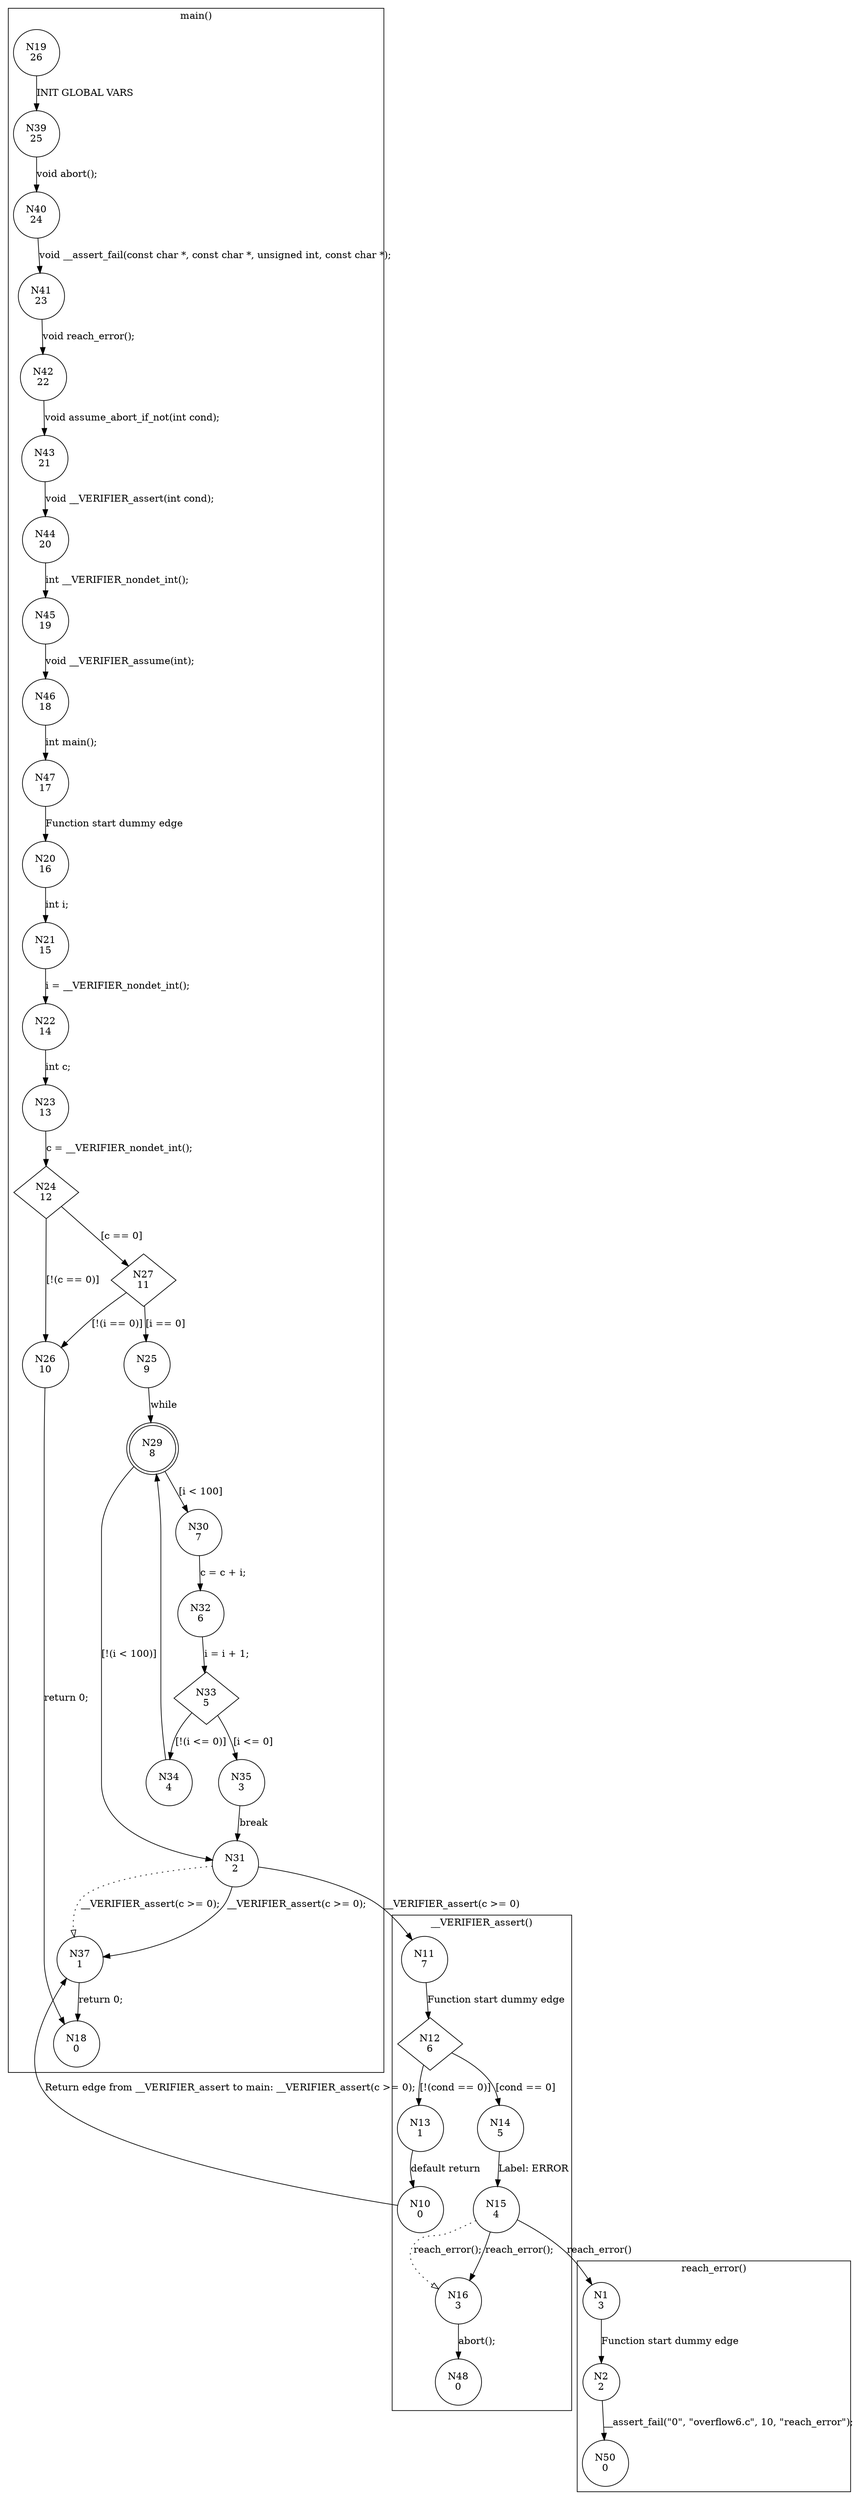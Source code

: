 digraph CFA {
19 [shape="circle" label="N19\n26"]
39 [shape="circle" label="N39\n25"]
40 [shape="circle" label="N40\n24"]
41 [shape="circle" label="N41\n23"]
42 [shape="circle" label="N42\n22"]
43 [shape="circle" label="N43\n21"]
44 [shape="circle" label="N44\n20"]
45 [shape="circle" label="N45\n19"]
46 [shape="circle" label="N46\n18"]
47 [shape="circle" label="N47\n17"]
20 [shape="circle" label="N20\n16"]
21 [shape="circle" label="N21\n15"]
22 [shape="circle" label="N22\n14"]
23 [shape="circle" label="N23\n13"]
24 [shape="diamond" label="N24\n12"]
26 [shape="circle" label="N26\n10"]
18 [shape="circle" label="N18\n0"]
27 [shape="diamond" label="N27\n11"]
25 [shape="circle" label="N25\n9"]
29 [shape="doublecircle" label="N29\n8"]
31 [shape="circle" label="N31\n2"]
11 [shape="circle" label="N11\n7"]
12 [shape="diamond" label="N12\n6"]
13 [shape="circle" label="N13\n1"]
10 [shape="circle" label="N10\n0"]
37 [shape="circle" label="N37\n1"]
14 [shape="circle" label="N14\n5"]
15 [shape="circle" label="N15\n4"]
1 [shape="circle" label="N1\n3"]
2 [shape="circle" label="N2\n2"]
50 [shape="circle" label="N50\n0"]
16 [shape="circle" label="N16\n3"]
48 [shape="circle" label="N48\n0"]
30 [shape="circle" label="N30\n7"]
32 [shape="circle" label="N32\n6"]
33 [shape="diamond" label="N33\n5"]
34 [shape="circle" label="N34\n4"]
35 [shape="circle" label="N35\n3"]
node [shape="circle"]
subgraph cluster___VERIFIER_assert {
label="__VERIFIER_assert()"
11 -> 12 [label="Function start dummy edge"]
12 -> 14 [label="[cond == 0]"]
12 -> 13 [label="[!(cond == 0)]"]
13 -> 10 [label="default return"]
14 -> 15 [label="Label: ERROR"]
15 -> 16 [label="reach_error();" style="dotted" arrowhead="empty"]
15 -> 16 [label="reach_error();"]
16 -> 48 [label="abort();"]}
subgraph cluster_assume_abort_if_not {
label="assume_abort_if_not()"
}
subgraph cluster_main {
label="main()"
19 -> 39 [label="INIT GLOBAL VARS"]
39 -> 40 [label="void abort();"]
40 -> 41 [label="void __assert_fail(const char *, const char *, unsigned int, const char *);"]
41 -> 42 [label="void reach_error();"]
42 -> 43 [label="void assume_abort_if_not(int cond);"]
43 -> 44 [label="void __VERIFIER_assert(int cond);"]
44 -> 45 [label="int __VERIFIER_nondet_int();"]
45 -> 46 [label="void __VERIFIER_assume(int);"]
46 -> 47 [label="int main();"]
47 -> 20 [label="Function start dummy edge"]
20 -> 21 [label="int i;"]
21 -> 22 [label="i = __VERIFIER_nondet_int();"]
22 -> 23 [label="int c;"]
23 -> 24 [label="c = __VERIFIER_nondet_int();"]
24 -> 27 [label="[c == 0]"]
24 -> 26 [label="[!(c == 0)]"]
26 -> 18 [label="return 0;"]
27 -> 25 [label="[i == 0]"]
27 -> 26 [label="[!(i == 0)]"]
25 -> 29 [label="while"]
29 -> 30 [label="[i < 100]"]
29 -> 31 [label="[!(i < 100)]"]
31 -> 37 [label="__VERIFIER_assert(c >= 0);" style="dotted" arrowhead="empty"]
31 -> 37 [label="__VERIFIER_assert(c >= 0);"]
37 -> 18 [label="return 0;"]
30 -> 32 [label="c = c + i;"]
32 -> 33 [label="i = i + 1;"]
33 -> 35 [label="[i <= 0]"]
33 -> 34 [label="[!(i <= 0)]"]
34 -> 29 [label=""]
35 -> 31 [label="break"]}
subgraph cluster_reach_error {
label="reach_error()"
1 -> 2 [label="Function start dummy edge"]
2 -> 50 [label="__assert_fail(\"0\", \"overflow6.c\", 10, \"reach_error\");"]}
31 -> 11 [label="__VERIFIER_assert(c >= 0)"]
10 -> 37 [label="Return edge from __VERIFIER_assert to main: __VERIFIER_assert(c >= 0);"]
15 -> 1 [label="reach_error()"]}